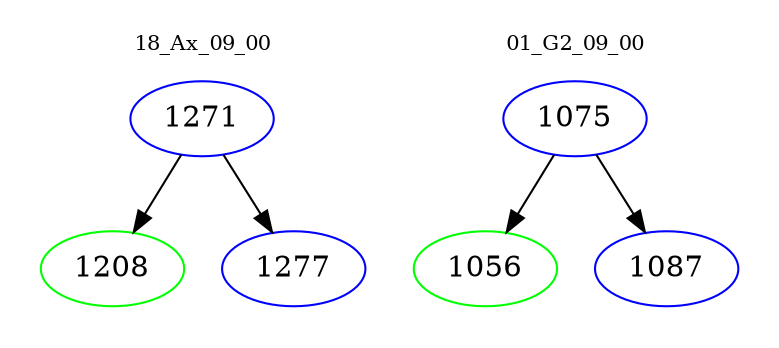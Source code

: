 digraph{
subgraph cluster_0 {
color = white
label = "18_Ax_09_00";
fontsize=10;
T0_1271 [label="1271", color="blue"]
T0_1271 -> T0_1208 [color="black"]
T0_1208 [label="1208", color="green"]
T0_1271 -> T0_1277 [color="black"]
T0_1277 [label="1277", color="blue"]
}
subgraph cluster_1 {
color = white
label = "01_G2_09_00";
fontsize=10;
T1_1075 [label="1075", color="blue"]
T1_1075 -> T1_1056 [color="black"]
T1_1056 [label="1056", color="green"]
T1_1075 -> T1_1087 [color="black"]
T1_1087 [label="1087", color="blue"]
}
}
